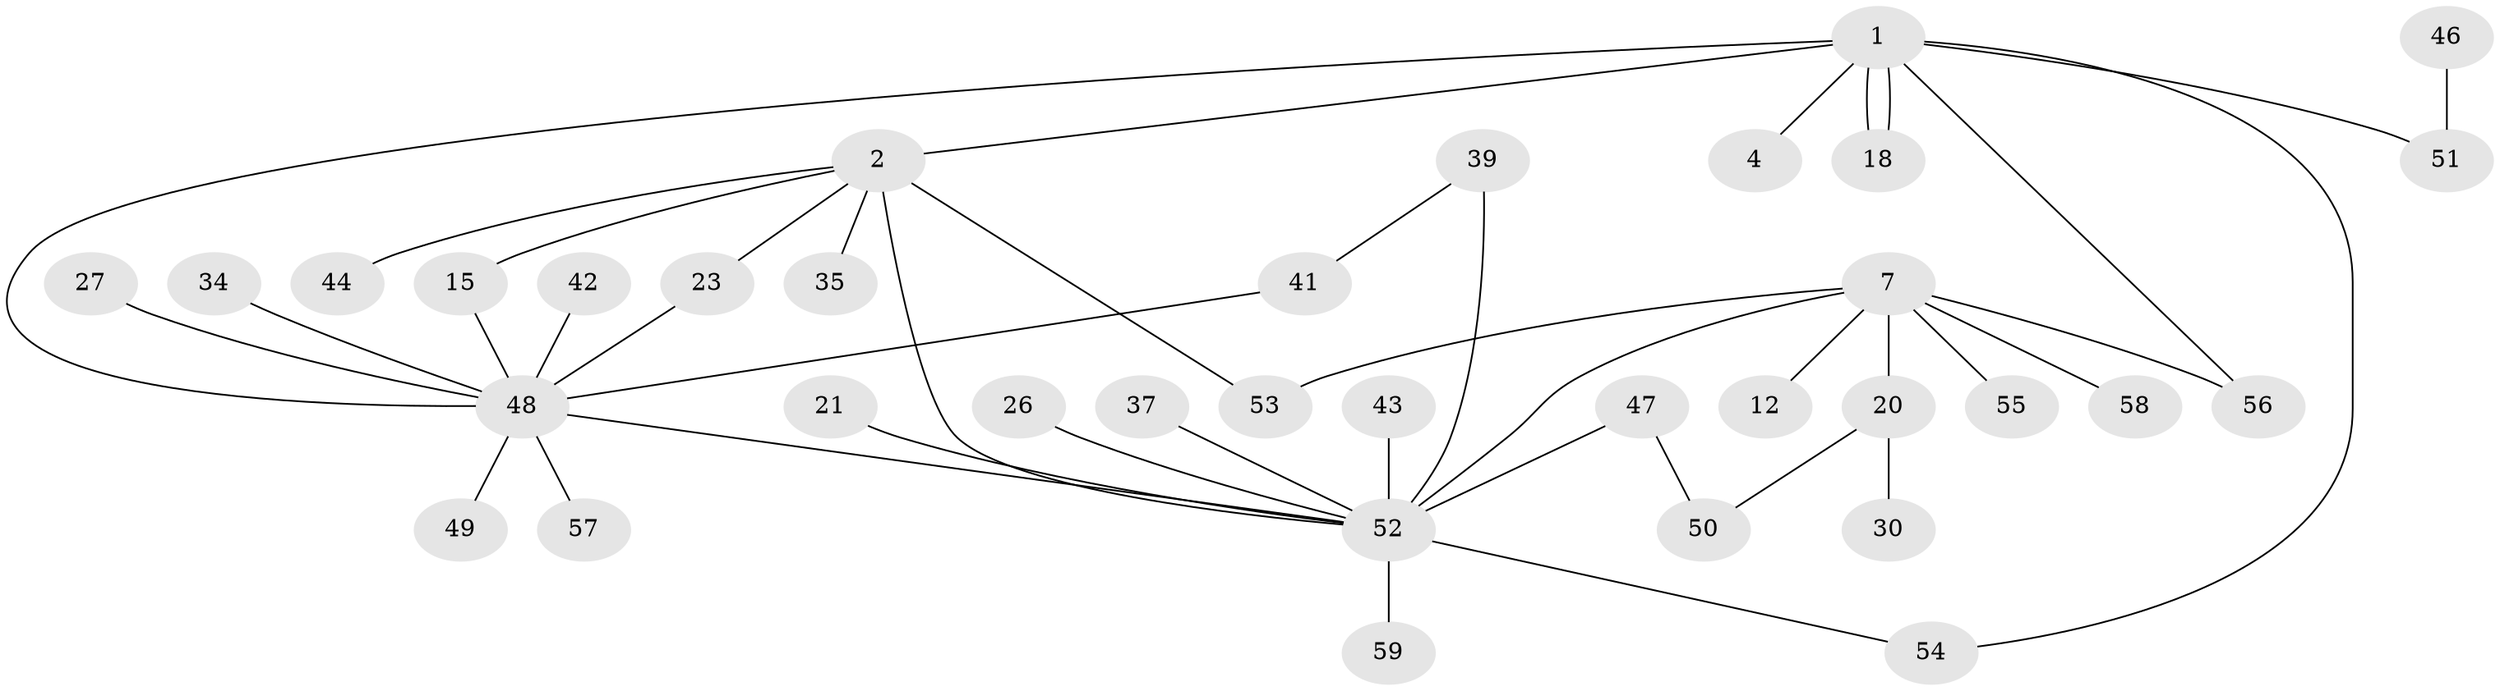 // original degree distribution, {9: 0.03389830508474576, 3: 0.11864406779661017, 1: 0.4406779661016949, 4: 0.1016949152542373, 11: 0.01694915254237288, 2: 0.22033898305084745, 7: 0.01694915254237288, 8: 0.01694915254237288, 6: 0.01694915254237288, 5: 0.01694915254237288}
// Generated by graph-tools (version 1.1) at 2025/52/03/04/25 21:52:01]
// undirected, 35 vertices, 43 edges
graph export_dot {
graph [start="1"]
  node [color=gray90,style=filled];
  1;
  2;
  4;
  7;
  12;
  15;
  18;
  20 [super="+10"];
  21;
  23 [super="+6"];
  26;
  27;
  30;
  34;
  35;
  37;
  39;
  41 [super="+13+14+29"];
  42;
  43 [super="+32+36"];
  44;
  46;
  47;
  48 [super="+11+19+40"];
  49;
  50 [super="+25+31+38"];
  51 [super="+45"];
  52 [super="+8+28+22+24"];
  53 [super="+33"];
  54 [super="+9"];
  55;
  56 [super="+3"];
  57 [super="+17"];
  58;
  59;
  1 -- 2;
  1 -- 4;
  1 -- 18;
  1 -- 18;
  1 -- 56;
  1 -- 48 [weight=2];
  1 -- 51;
  1 -- 54;
  2 -- 15;
  2 -- 35;
  2 -- 44;
  2 -- 53;
  2 -- 52 [weight=2];
  2 -- 23;
  7 -- 12;
  7 -- 20 [weight=2];
  7 -- 55;
  7 -- 56 [weight=2];
  7 -- 58;
  7 -- 52 [weight=3];
  7 -- 53;
  15 -- 48;
  20 -- 30;
  20 -- 50;
  21 -- 52;
  23 -- 48;
  26 -- 52;
  27 -- 48;
  34 -- 48;
  37 -- 52;
  39 -- 52 [weight=2];
  39 -- 41;
  41 -- 48;
  42 -- 48;
  43 -- 52;
  46 -- 51;
  47 -- 52;
  47 -- 50;
  48 -- 52 [weight=2];
  48 -- 49;
  48 -- 57;
  52 -- 59;
  52 -- 54;
}
